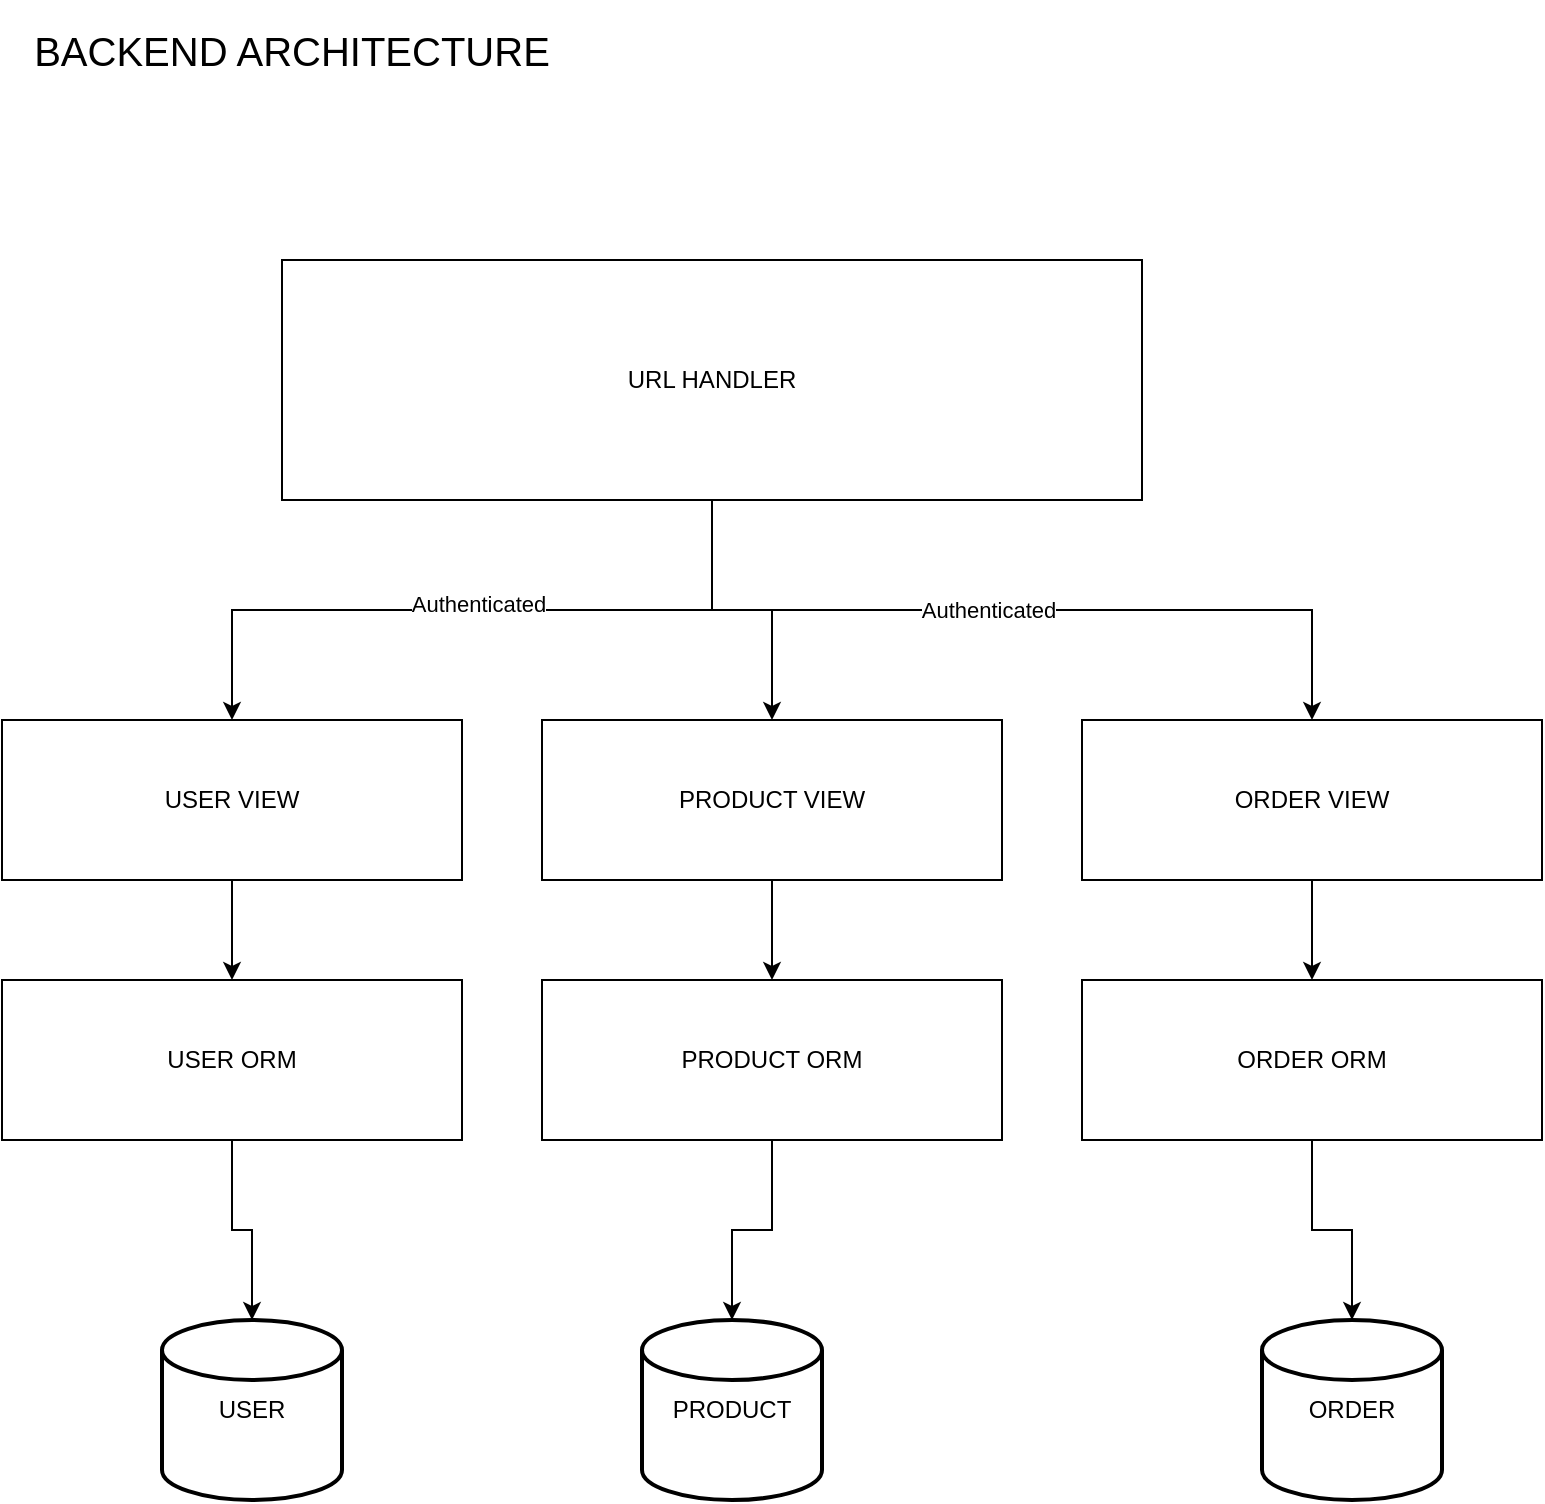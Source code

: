 <mxfile version="24.6.4" type="github">
  <diagram name="Page-1" id="H4Rw2EulwQRjCxcxYLGu">
    <mxGraphModel dx="882" dy="821" grid="1" gridSize="10" guides="1" tooltips="1" connect="1" arrows="1" fold="1" page="1" pageScale="1" pageWidth="850" pageHeight="1100" math="0" shadow="0">
      <root>
        <mxCell id="0" />
        <mxCell id="1" parent="0" />
        <mxCell id="Lhvs7vtbH0vIH8BzOvIz-2" value="BACKEND ARCHITECTURE" style="text;html=1;align=center;verticalAlign=middle;whiteSpace=wrap;rounded=0;fontSize=20;" vertex="1" parent="1">
          <mxGeometry x="30" y="40" width="290" height="50" as="geometry" />
        </mxCell>
        <mxCell id="Lhvs7vtbH0vIH8BzOvIz-12" style="edgeStyle=orthogonalEdgeStyle;rounded=0;orthogonalLoop=1;jettySize=auto;html=1;entryX=0.5;entryY=0;entryDx=0;entryDy=0;" edge="1" parent="1" source="Lhvs7vtbH0vIH8BzOvIz-7" target="Lhvs7vtbH0vIH8BzOvIz-9">
          <mxGeometry relative="1" as="geometry" />
        </mxCell>
        <mxCell id="Lhvs7vtbH0vIH8BzOvIz-21" value="Authenticated" style="edgeLabel;html=1;align=center;verticalAlign=middle;resizable=0;points=[];" vertex="1" connectable="0" parent="Lhvs7vtbH0vIH8BzOvIz-12">
          <mxGeometry x="-0.017" y="-3" relative="1" as="geometry">
            <mxPoint as="offset" />
          </mxGeometry>
        </mxCell>
        <mxCell id="Lhvs7vtbH0vIH8BzOvIz-13" style="edgeStyle=orthogonalEdgeStyle;rounded=0;orthogonalLoop=1;jettySize=auto;html=1;entryX=0.5;entryY=0;entryDx=0;entryDy=0;" edge="1" parent="1" source="Lhvs7vtbH0vIH8BzOvIz-7" target="Lhvs7vtbH0vIH8BzOvIz-10">
          <mxGeometry relative="1" as="geometry" />
        </mxCell>
        <mxCell id="Lhvs7vtbH0vIH8BzOvIz-14" style="edgeStyle=orthogonalEdgeStyle;rounded=0;orthogonalLoop=1;jettySize=auto;html=1;entryX=0.5;entryY=0;entryDx=0;entryDy=0;" edge="1" parent="1" source="Lhvs7vtbH0vIH8BzOvIz-7" target="Lhvs7vtbH0vIH8BzOvIz-11">
          <mxGeometry relative="1" as="geometry" />
        </mxCell>
        <mxCell id="Lhvs7vtbH0vIH8BzOvIz-22" value="&lt;div&gt;Authenticated&lt;/div&gt;" style="edgeLabel;html=1;align=center;verticalAlign=middle;resizable=0;points=[];" vertex="1" connectable="0" parent="Lhvs7vtbH0vIH8BzOvIz-14">
          <mxGeometry x="-0.061" relative="1" as="geometry">
            <mxPoint as="offset" />
          </mxGeometry>
        </mxCell>
        <mxCell id="Lhvs7vtbH0vIH8BzOvIz-7" value="URL HANDLER" style="rounded=0;whiteSpace=wrap;html=1;" vertex="1" parent="1">
          <mxGeometry x="170" y="170" width="430" height="120" as="geometry" />
        </mxCell>
        <mxCell id="Lhvs7vtbH0vIH8BzOvIz-16" style="edgeStyle=orthogonalEdgeStyle;rounded=0;orthogonalLoop=1;jettySize=auto;html=1;entryX=0.5;entryY=0;entryDx=0;entryDy=0;" edge="1" parent="1" source="Lhvs7vtbH0vIH8BzOvIz-9" target="Lhvs7vtbH0vIH8BzOvIz-15">
          <mxGeometry relative="1" as="geometry" />
        </mxCell>
        <mxCell id="Lhvs7vtbH0vIH8BzOvIz-9" value="USER VIEW" style="rounded=0;whiteSpace=wrap;html=1;" vertex="1" parent="1">
          <mxGeometry x="30" y="400" width="230" height="80" as="geometry" />
        </mxCell>
        <mxCell id="Lhvs7vtbH0vIH8BzOvIz-26" style="edgeStyle=orthogonalEdgeStyle;rounded=0;orthogonalLoop=1;jettySize=auto;html=1;" edge="1" parent="1" source="Lhvs7vtbH0vIH8BzOvIz-10" target="Lhvs7vtbH0vIH8BzOvIz-24">
          <mxGeometry relative="1" as="geometry" />
        </mxCell>
        <mxCell id="Lhvs7vtbH0vIH8BzOvIz-10" value="PRODUCT VIEW" style="rounded=0;whiteSpace=wrap;html=1;" vertex="1" parent="1">
          <mxGeometry x="300" y="400" width="230" height="80" as="geometry" />
        </mxCell>
        <mxCell id="Lhvs7vtbH0vIH8BzOvIz-27" style="edgeStyle=orthogonalEdgeStyle;rounded=0;orthogonalLoop=1;jettySize=auto;html=1;entryX=0.5;entryY=0;entryDx=0;entryDy=0;" edge="1" parent="1" source="Lhvs7vtbH0vIH8BzOvIz-11" target="Lhvs7vtbH0vIH8BzOvIz-25">
          <mxGeometry relative="1" as="geometry" />
        </mxCell>
        <mxCell id="Lhvs7vtbH0vIH8BzOvIz-11" value="ORDER VIEW" style="rounded=0;whiteSpace=wrap;html=1;" vertex="1" parent="1">
          <mxGeometry x="570" y="400" width="230" height="80" as="geometry" />
        </mxCell>
        <mxCell id="Lhvs7vtbH0vIH8BzOvIz-15" value="USER ORM" style="rounded=0;whiteSpace=wrap;html=1;" vertex="1" parent="1">
          <mxGeometry x="30" y="530" width="230" height="80" as="geometry" />
        </mxCell>
        <mxCell id="Lhvs7vtbH0vIH8BzOvIz-18" value="USER" style="strokeWidth=2;html=1;shape=mxgraph.flowchart.database;whiteSpace=wrap;" vertex="1" parent="1">
          <mxGeometry x="110" y="700" width="90" height="90" as="geometry" />
        </mxCell>
        <mxCell id="Lhvs7vtbH0vIH8BzOvIz-19" style="edgeStyle=orthogonalEdgeStyle;rounded=0;orthogonalLoop=1;jettySize=auto;html=1;entryX=0.5;entryY=0;entryDx=0;entryDy=0;entryPerimeter=0;" edge="1" parent="1" source="Lhvs7vtbH0vIH8BzOvIz-15" target="Lhvs7vtbH0vIH8BzOvIz-18">
          <mxGeometry relative="1" as="geometry" />
        </mxCell>
        <mxCell id="Lhvs7vtbH0vIH8BzOvIz-24" value="PRODUCT ORM" style="rounded=0;whiteSpace=wrap;html=1;" vertex="1" parent="1">
          <mxGeometry x="300" y="530" width="230" height="80" as="geometry" />
        </mxCell>
        <mxCell id="Lhvs7vtbH0vIH8BzOvIz-25" value="ORDER ORM" style="rounded=0;whiteSpace=wrap;html=1;" vertex="1" parent="1">
          <mxGeometry x="570" y="530" width="230" height="80" as="geometry" />
        </mxCell>
        <mxCell id="Lhvs7vtbH0vIH8BzOvIz-28" value="PRODUCT" style="strokeWidth=2;html=1;shape=mxgraph.flowchart.database;whiteSpace=wrap;" vertex="1" parent="1">
          <mxGeometry x="350" y="700" width="90" height="90" as="geometry" />
        </mxCell>
        <mxCell id="Lhvs7vtbH0vIH8BzOvIz-29" value="ORDER" style="strokeWidth=2;html=1;shape=mxgraph.flowchart.database;whiteSpace=wrap;" vertex="1" parent="1">
          <mxGeometry x="660" y="700" width="90" height="90" as="geometry" />
        </mxCell>
        <mxCell id="Lhvs7vtbH0vIH8BzOvIz-30" style="edgeStyle=orthogonalEdgeStyle;rounded=0;orthogonalLoop=1;jettySize=auto;html=1;entryX=0.5;entryY=0;entryDx=0;entryDy=0;entryPerimeter=0;" edge="1" parent="1" source="Lhvs7vtbH0vIH8BzOvIz-24" target="Lhvs7vtbH0vIH8BzOvIz-28">
          <mxGeometry relative="1" as="geometry" />
        </mxCell>
        <mxCell id="Lhvs7vtbH0vIH8BzOvIz-31" style="edgeStyle=orthogonalEdgeStyle;rounded=0;orthogonalLoop=1;jettySize=auto;html=1;entryX=0.5;entryY=0;entryDx=0;entryDy=0;entryPerimeter=0;" edge="1" parent="1" source="Lhvs7vtbH0vIH8BzOvIz-25" target="Lhvs7vtbH0vIH8BzOvIz-29">
          <mxGeometry relative="1" as="geometry" />
        </mxCell>
      </root>
    </mxGraphModel>
  </diagram>
</mxfile>
